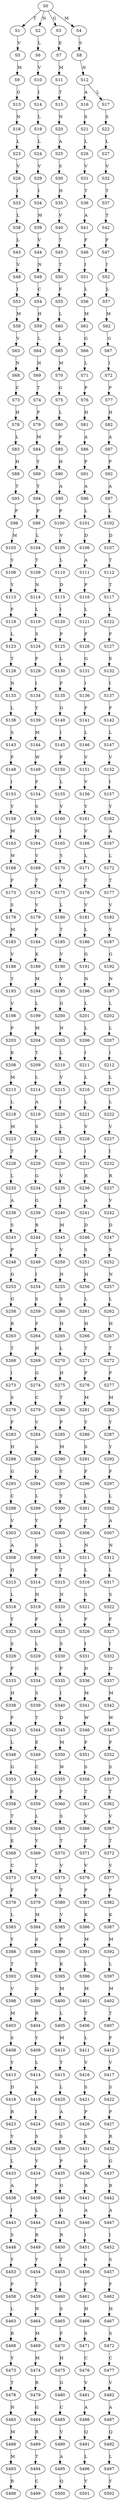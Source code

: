 strict digraph  {
	S0 -> S1 [ label = T ];
	S0 -> S2 [ label = N ];
	S0 -> S3 [ label = G ];
	S0 -> S4 [ label = M ];
	S1 -> S5 [ label = V ];
	S2 -> S6 [ label = L ];
	S3 -> S7 [ label = E ];
	S4 -> S8 [ label = S ];
	S5 -> S9 [ label = M ];
	S6 -> S10 [ label = V ];
	S7 -> S11 [ label = M ];
	S8 -> S12 [ label = N ];
	S9 -> S13 [ label = G ];
	S10 -> S14 [ label = I ];
	S11 -> S15 [ label = T ];
	S12 -> S16 [ label = A ];
	S12 -> S17 [ label = L ];
	S13 -> S18 [ label = N ];
	S14 -> S19 [ label = L ];
	S15 -> S20 [ label = N ];
	S16 -> S21 [ label = S ];
	S17 -> S22 [ label = S ];
	S18 -> S23 [ label = L ];
	S19 -> S24 [ label = L ];
	S20 -> S25 [ label = A ];
	S21 -> S26 [ label = L ];
	S22 -> S27 [ label = L ];
	S23 -> S28 [ label = V ];
	S24 -> S29 [ label = V ];
	S25 -> S30 [ label = S ];
	S26 -> S31 [ label = V ];
	S27 -> S32 [ label = V ];
	S28 -> S33 [ label = I ];
	S29 -> S34 [ label = I ];
	S30 -> S35 [ label = H ];
	S31 -> S36 [ label = T ];
	S32 -> S37 [ label = T ];
	S33 -> S38 [ label = L ];
	S34 -> S39 [ label = M ];
	S35 -> S40 [ label = V ];
	S36 -> S41 [ label = A ];
	S37 -> S42 [ label = T ];
	S38 -> S43 [ label = L ];
	S39 -> S44 [ label = V ];
	S40 -> S45 [ label = T ];
	S41 -> S46 [ label = F ];
	S42 -> S47 [ label = F ];
	S43 -> S48 [ label = V ];
	S44 -> S49 [ label = N ];
	S45 -> S50 [ label = T ];
	S46 -> S51 [ label = I ];
	S47 -> S52 [ label = I ];
	S48 -> S53 [ label = I ];
	S49 -> S54 [ label = C ];
	S50 -> S55 [ label = F ];
	S51 -> S56 [ label = L ];
	S52 -> S57 [ label = L ];
	S53 -> S58 [ label = M ];
	S54 -> S59 [ label = H ];
	S55 -> S60 [ label = L ];
	S56 -> S61 [ label = M ];
	S57 -> S62 [ label = M ];
	S58 -> S63 [ label = V ];
	S59 -> S64 [ label = L ];
	S60 -> S65 [ label = L ];
	S61 -> S66 [ label = G ];
	S62 -> S67 [ label = G ];
	S63 -> S68 [ label = N ];
	S64 -> S69 [ label = H ];
	S65 -> S70 [ label = M ];
	S66 -> S71 [ label = L ];
	S67 -> S72 [ label = I ];
	S68 -> S73 [ label = C ];
	S69 -> S74 [ label = T ];
	S70 -> S75 [ label = G ];
	S71 -> S76 [ label = P ];
	S72 -> S77 [ label = P ];
	S73 -> S78 [ label = H ];
	S74 -> S79 [ label = P ];
	S75 -> S80 [ label = L ];
	S76 -> S81 [ label = H ];
	S77 -> S82 [ label = H ];
	S78 -> S83 [ label = L ];
	S79 -> S84 [ label = M ];
	S80 -> S85 [ label = P ];
	S81 -> S86 [ label = A ];
	S82 -> S87 [ label = A ];
	S83 -> S88 [ label = H ];
	S84 -> S89 [ label = Y ];
	S85 -> S90 [ label = H ];
	S86 -> S91 [ label = P ];
	S87 -> S92 [ label = P ];
	S88 -> S93 [ label = T ];
	S89 -> S94 [ label = Y ];
	S90 -> S95 [ label = A ];
	S91 -> S96 [ label = A ];
	S92 -> S97 [ label = A ];
	S93 -> S98 [ label = P ];
	S94 -> S99 [ label = F ];
	S95 -> S100 [ label = P ];
	S96 -> S101 [ label = L ];
	S97 -> S102 [ label = L ];
	S98 -> S103 [ label = M ];
	S99 -> S104 [ label = L ];
	S100 -> S105 [ label = V ];
	S101 -> S106 [ label = D ];
	S102 -> S107 [ label = D ];
	S103 -> S108 [ label = Y ];
	S104 -> S109 [ label = T ];
	S105 -> S110 [ label = L ];
	S106 -> S111 [ label = A ];
	S107 -> S112 [ label = T ];
	S108 -> S113 [ label = Y ];
	S109 -> S114 [ label = N ];
	S110 -> S115 [ label = D ];
	S111 -> S116 [ label = P ];
	S112 -> S117 [ label = T ];
	S113 -> S118 [ label = F ];
	S114 -> S119 [ label = L ];
	S115 -> S120 [ label = I ];
	S116 -> S121 [ label = L ];
	S117 -> S122 [ label = L ];
	S118 -> S123 [ label = L ];
	S119 -> S124 [ label = S ];
	S120 -> S125 [ label = P ];
	S121 -> S126 [ label = F ];
	S122 -> S127 [ label = F ];
	S123 -> S128 [ label = T ];
	S124 -> S129 [ label = F ];
	S125 -> S130 [ label = L ];
	S126 -> S131 [ label = G ];
	S127 -> S132 [ label = E ];
	S128 -> S133 [ label = N ];
	S129 -> S134 [ label = I ];
	S130 -> S135 [ label = F ];
	S131 -> S136 [ label = I ];
	S132 -> S137 [ label = I ];
	S133 -> S138 [ label = L ];
	S134 -> S139 [ label = Y ];
	S135 -> S140 [ label = G ];
	S136 -> S141 [ label = F ];
	S137 -> S142 [ label = F ];
	S138 -> S143 [ label = S ];
	S139 -> S144 [ label = M ];
	S140 -> S145 [ label = I ];
	S141 -> S146 [ label = L ];
	S142 -> S147 [ label = L ];
	S143 -> S148 [ label = F ];
	S144 -> S149 [ label = W ];
	S145 -> S150 [ label = F ];
	S146 -> S151 [ label = V ];
	S147 -> S152 [ label = V ];
	S148 -> S153 [ label = I ];
	S149 -> S154 [ label = F ];
	S150 -> S155 [ label = L ];
	S151 -> S156 [ label = V ];
	S152 -> S157 [ label = I ];
	S153 -> S158 [ label = Y ];
	S154 -> S159 [ label = S ];
	S155 -> S160 [ label = V ];
	S156 -> S161 [ label = Y ];
	S157 -> S162 [ label = Y ];
	S158 -> S163 [ label = M ];
	S159 -> S164 [ label = M ];
	S160 -> S165 [ label = I ];
	S161 -> S166 [ label = V ];
	S162 -> S167 [ label = A ];
	S163 -> S168 [ label = W ];
	S164 -> S169 [ label = V ];
	S165 -> S170 [ label = Y ];
	S166 -> S171 [ label = L ];
	S167 -> S172 [ label = L ];
	S168 -> S173 [ label = F ];
	S169 -> S174 [ label = T ];
	S170 -> S175 [ label = V ];
	S171 -> S176 [ label = T ];
	S172 -> S177 [ label = T ];
	S173 -> S178 [ label = S ];
	S174 -> S179 [ label = V ];
	S175 -> S180 [ label = L ];
	S176 -> S181 [ label = V ];
	S177 -> S182 [ label = V ];
	S178 -> S183 [ label = M ];
	S179 -> S184 [ label = P ];
	S180 -> S185 [ label = T ];
	S181 -> S186 [ label = L ];
	S182 -> S187 [ label = V ];
	S183 -> S188 [ label = V ];
	S184 -> S189 [ label = K ];
	S185 -> S190 [ label = V ];
	S186 -> S191 [ label = G ];
	S187 -> S192 [ label = G ];
	S188 -> S193 [ label = T ];
	S189 -> S194 [ label = M ];
	S190 -> S195 [ label = V ];
	S191 -> S196 [ label = N ];
	S192 -> S197 [ label = N ];
	S193 -> S198 [ label = V ];
	S194 -> S199 [ label = L ];
	S195 -> S200 [ label = G ];
	S196 -> S201 [ label = L ];
	S197 -> S202 [ label = L ];
	S198 -> S203 [ label = P ];
	S199 -> S204 [ label = M ];
	S200 -> S205 [ label = N ];
	S201 -> S206 [ label = L ];
	S202 -> S207 [ label = L ];
	S203 -> S208 [ label = K ];
	S204 -> S209 [ label = T ];
	S205 -> S210 [ label = L ];
	S206 -> S211 [ label = I ];
	S207 -> S212 [ label = I ];
	S208 -> S213 [ label = M ];
	S209 -> S214 [ label = L ];
	S210 -> S215 [ label = V ];
	S211 -> S216 [ label = L ];
	S212 -> S217 [ label = L ];
	S213 -> S218 [ label = L ];
	S214 -> S219 [ label = A ];
	S215 -> S220 [ label = I ];
	S216 -> S221 [ label = L ];
	S217 -> S222 [ label = L ];
	S218 -> S223 [ label = M ];
	S219 -> S224 [ label = S ];
	S220 -> S225 [ label = L ];
	S221 -> S226 [ label = V ];
	S222 -> S227 [ label = V ];
	S223 -> S228 [ label = T ];
	S224 -> S229 [ label = P ];
	S225 -> S230 [ label = L ];
	S226 -> S231 [ label = I ];
	S227 -> S232 [ label = I ];
	S228 -> S233 [ label = L ];
	S229 -> S234 [ label = G ];
	S230 -> S235 [ label = V ];
	S231 -> S236 [ label = R ];
	S232 -> S237 [ label = R ];
	S233 -> S238 [ label = A ];
	S234 -> S239 [ label = G ];
	S235 -> S240 [ label = I ];
	S236 -> S241 [ label = A ];
	S237 -> S242 [ label = V ];
	S238 -> S243 [ label = S ];
	S239 -> S244 [ label = R ];
	S240 -> S245 [ label = M ];
	S241 -> S246 [ label = D ];
	S242 -> S247 [ label = D ];
	S243 -> S248 [ label = P ];
	S244 -> S249 [ label = T ];
	S245 -> S250 [ label = V ];
	S246 -> S251 [ label = S ];
	S247 -> S252 [ label = S ];
	S248 -> S253 [ label = G ];
	S249 -> S254 [ label = I ];
	S250 -> S255 [ label = N ];
	S251 -> S256 [ label = H ];
	S252 -> S257 [ label = N ];
	S253 -> S258 [ label = G ];
	S254 -> S259 [ label = S ];
	S255 -> S260 [ label = S ];
	S256 -> S261 [ label = L ];
	S257 -> S262 [ label = L ];
	S258 -> S263 [ label = R ];
	S259 -> S264 [ label = F ];
	S260 -> S265 [ label = H ];
	S261 -> S266 [ label = H ];
	S262 -> S267 [ label = H ];
	S263 -> S268 [ label = T ];
	S264 -> S269 [ label = H ];
	S265 -> S270 [ label = L ];
	S266 -> S271 [ label = T ];
	S267 -> S272 [ label = T ];
	S268 -> S273 [ label = I ];
	S269 -> S274 [ label = G ];
	S270 -> S275 [ label = H ];
	S271 -> S276 [ label = P ];
	S272 -> S277 [ label = P ];
	S273 -> S278 [ label = S ];
	S274 -> S279 [ label = C ];
	S275 -> S280 [ label = T ];
	S276 -> S281 [ label = M ];
	S277 -> S282 [ label = M ];
	S278 -> S283 [ label = F ];
	S279 -> S284 [ label = V ];
	S280 -> S285 [ label = P ];
	S281 -> S286 [ label = Y ];
	S282 -> S287 [ label = Y ];
	S283 -> S288 [ label = H ];
	S284 -> S289 [ label = A ];
	S285 -> S290 [ label = M ];
	S286 -> S291 [ label = S ];
	S287 -> S292 [ label = Y ];
	S288 -> S293 [ label = G ];
	S289 -> S294 [ label = Q ];
	S290 -> S295 [ label = Y ];
	S291 -> S296 [ label = F ];
	S292 -> S297 [ label = F ];
	S293 -> S298 [ label = C ];
	S294 -> S299 [ label = L ];
	S295 -> S300 [ label = Y ];
	S296 -> S301 [ label = L ];
	S297 -> S302 [ label = L ];
	S298 -> S303 [ label = V ];
	S299 -> S304 [ label = Y ];
	S300 -> S305 [ label = F ];
	S301 -> S306 [ label = T ];
	S302 -> S307 [ label = A ];
	S303 -> S308 [ label = A ];
	S304 -> S309 [ label = S ];
	S305 -> S310 [ label = L ];
	S306 -> S311 [ label = N ];
	S307 -> S312 [ label = N ];
	S308 -> S313 [ label = Q ];
	S309 -> S314 [ label = F ];
	S310 -> S315 [ label = T ];
	S311 -> S316 [ label = L ];
	S312 -> S317 [ label = L ];
	S313 -> S318 [ label = L ];
	S314 -> S319 [ label = H ];
	S315 -> S320 [ label = N ];
	S316 -> S321 [ label = S ];
	S317 -> S322 [ label = S ];
	S318 -> S323 [ label = Y ];
	S319 -> S324 [ label = F ];
	S320 -> S325 [ label = L ];
	S321 -> S326 [ label = F ];
	S322 -> S327 [ label = F ];
	S323 -> S328 [ label = S ];
	S324 -> S329 [ label = L ];
	S325 -> S330 [ label = S ];
	S326 -> S331 [ label = I ];
	S327 -> S332 [ label = I ];
	S328 -> S333 [ label = F ];
	S329 -> S334 [ label = G ];
	S330 -> S335 [ label = F ];
	S331 -> S336 [ label = D ];
	S332 -> S337 [ label = D ];
	S333 -> S338 [ label = H ];
	S334 -> S339 [ label = S ];
	S335 -> S340 [ label = I ];
	S336 -> S341 [ label = M ];
	S337 -> S342 [ label = M ];
	S338 -> S343 [ label = F ];
	S339 -> S344 [ label = T ];
	S340 -> S345 [ label = D ];
	S341 -> S346 [ label = W ];
	S342 -> S347 [ label = W ];
	S343 -> S348 [ label = L ];
	S344 -> S349 [ label = E ];
	S345 -> S350 [ label = M ];
	S346 -> S351 [ label = F ];
	S347 -> S352 [ label = F ];
	S348 -> S353 [ label = G ];
	S349 -> S354 [ label = C ];
	S350 -> S355 [ label = W ];
	S351 -> S356 [ label = S ];
	S352 -> S357 [ label = S ];
	S353 -> S358 [ label = S ];
	S354 -> S359 [ label = F ];
	S355 -> S360 [ label = F ];
	S356 -> S361 [ label = T ];
	S357 -> S362 [ label = T ];
	S358 -> S363 [ label = T ];
	S359 -> S364 [ label = L ];
	S360 -> S365 [ label = S ];
	S361 -> S366 [ label = V ];
	S362 -> S367 [ label = V ];
	S363 -> S368 [ label = E ];
	S364 -> S369 [ label = Y ];
	S365 -> S370 [ label = T ];
	S366 -> S371 [ label = T ];
	S367 -> S372 [ label = T ];
	S368 -> S373 [ label = C ];
	S369 -> S374 [ label = T ];
	S370 -> S375 [ label = V ];
	S371 -> S376 [ label = V ];
	S372 -> S377 [ label = V ];
	S373 -> S378 [ label = F ];
	S374 -> S379 [ label = V ];
	S375 -> S380 [ label = T ];
	S376 -> S381 [ label = P ];
	S377 -> S382 [ label = P ];
	S378 -> S383 [ label = L ];
	S379 -> S384 [ label = M ];
	S380 -> S385 [ label = V ];
	S381 -> S386 [ label = K ];
	S382 -> S387 [ label = K ];
	S383 -> S388 [ label = Y ];
	S384 -> S389 [ label = S ];
	S385 -> S390 [ label = P ];
	S386 -> S391 [ label = M ];
	S387 -> S392 [ label = M ];
	S388 -> S393 [ label = T ];
	S389 -> S394 [ label = Y ];
	S390 -> S395 [ label = K ];
	S391 -> S396 [ label = L ];
	S392 -> S397 [ label = L ];
	S393 -> S398 [ label = V ];
	S394 -> S399 [ label = D ];
	S395 -> S400 [ label = M ];
	S396 -> S401 [ label = M ];
	S397 -> S402 [ label = M ];
	S398 -> S403 [ label = M ];
	S399 -> S404 [ label = R ];
	S400 -> S405 [ label = L ];
	S401 -> S406 [ label = T ];
	S402 -> S407 [ label = T ];
	S403 -> S408 [ label = S ];
	S404 -> S409 [ label = Y ];
	S405 -> S410 [ label = M ];
	S406 -> S411 [ label = L ];
	S407 -> S412 [ label = F ];
	S408 -> S413 [ label = Y ];
	S409 -> S414 [ label = L ];
	S410 -> S415 [ label = T ];
	S411 -> S416 [ label = V ];
	S412 -> S417 [ label = V ];
	S413 -> S418 [ label = D ];
	S414 -> S419 [ label = A ];
	S415 -> S420 [ label = L ];
	S416 -> S421 [ label = S ];
	S417 -> S422 [ label = S ];
	S418 -> S423 [ label = R ];
	S419 -> S424 [ label = I ];
	S420 -> S425 [ label = A ];
	S421 -> S426 [ label = P ];
	S422 -> S427 [ label = P ];
	S423 -> S428 [ label = Y ];
	S424 -> S429 [ label = S ];
	S425 -> S430 [ label = S ];
	S426 -> S431 [ label = S ];
	S427 -> S432 [ label = R ];
	S428 -> S433 [ label = L ];
	S429 -> S434 [ label = Y ];
	S430 -> S435 [ label = P ];
	S431 -> S436 [ label = G ];
	S432 -> S437 [ label = G ];
	S433 -> S438 [ label = A ];
	S434 -> S439 [ label = P ];
	S435 -> S440 [ label = G ];
	S436 -> S441 [ label = R ];
	S437 -> S442 [ label = R ];
	S438 -> S443 [ label = I ];
	S439 -> S444 [ label = L ];
	S440 -> S445 [ label = G ];
	S441 -> S446 [ label = A ];
	S442 -> S447 [ label = A ];
	S443 -> S448 [ label = S ];
	S444 -> S449 [ label = R ];
	S445 -> S450 [ label = R ];
	S446 -> S451 [ label = I ];
	S447 -> S452 [ label = I ];
	S448 -> S453 [ label = Y ];
	S449 -> S454 [ label = Y ];
	S450 -> S455 [ label = T ];
	S451 -> S456 [ label = S ];
	S452 -> S457 [ label = S ];
	S453 -> S458 [ label = P ];
	S454 -> S459 [ label = T ];
	S455 -> S460 [ label = I ];
	S456 -> S461 [ label = F ];
	S457 -> S462 [ label = F ];
	S458 -> S463 [ label = L ];
	S459 -> S464 [ label = N ];
	S460 -> S465 [ label = S ];
	S461 -> S466 [ label = H ];
	S462 -> S467 [ label = H ];
	S463 -> S468 [ label = R ];
	S464 -> S469 [ label = M ];
	S465 -> S470 [ label = F ];
	S466 -> S471 [ label = S ];
	S467 -> S472 [ label = S ];
	S468 -> S473 [ label = Y ];
	S469 -> S474 [ label = M ];
	S470 -> S475 [ label = H ];
	S471 -> S476 [ label = C ];
	S472 -> S477 [ label = C ];
	S473 -> S478 [ label = T ];
	S474 -> S479 [ label = R ];
	S475 -> S480 [ label = G ];
	S476 -> S481 [ label = V ];
	S477 -> S482 [ label = V ];
	S478 -> S483 [ label = N ];
	S479 -> S484 [ label = G ];
	S480 -> S485 [ label = C ];
	S481 -> S486 [ label = A ];
	S482 -> S487 [ label = A ];
	S483 -> S488 [ label = M ];
	S484 -> S489 [ label = R ];
	S485 -> S490 [ label = V ];
	S486 -> S491 [ label = Q ];
	S487 -> S492 [ label = Q ];
	S488 -> S493 [ label = M ];
	S489 -> S494 [ label = T ];
	S490 -> S495 [ label = A ];
	S491 -> S496 [ label = L ];
	S492 -> S497 [ label = L ];
	S493 -> S498 [ label = R ];
	S494 -> S499 [ label = C ];
	S495 -> S500 [ label = Q ];
	S496 -> S501 [ label = Y ];
	S497 -> S502 [ label = Y ];
}
